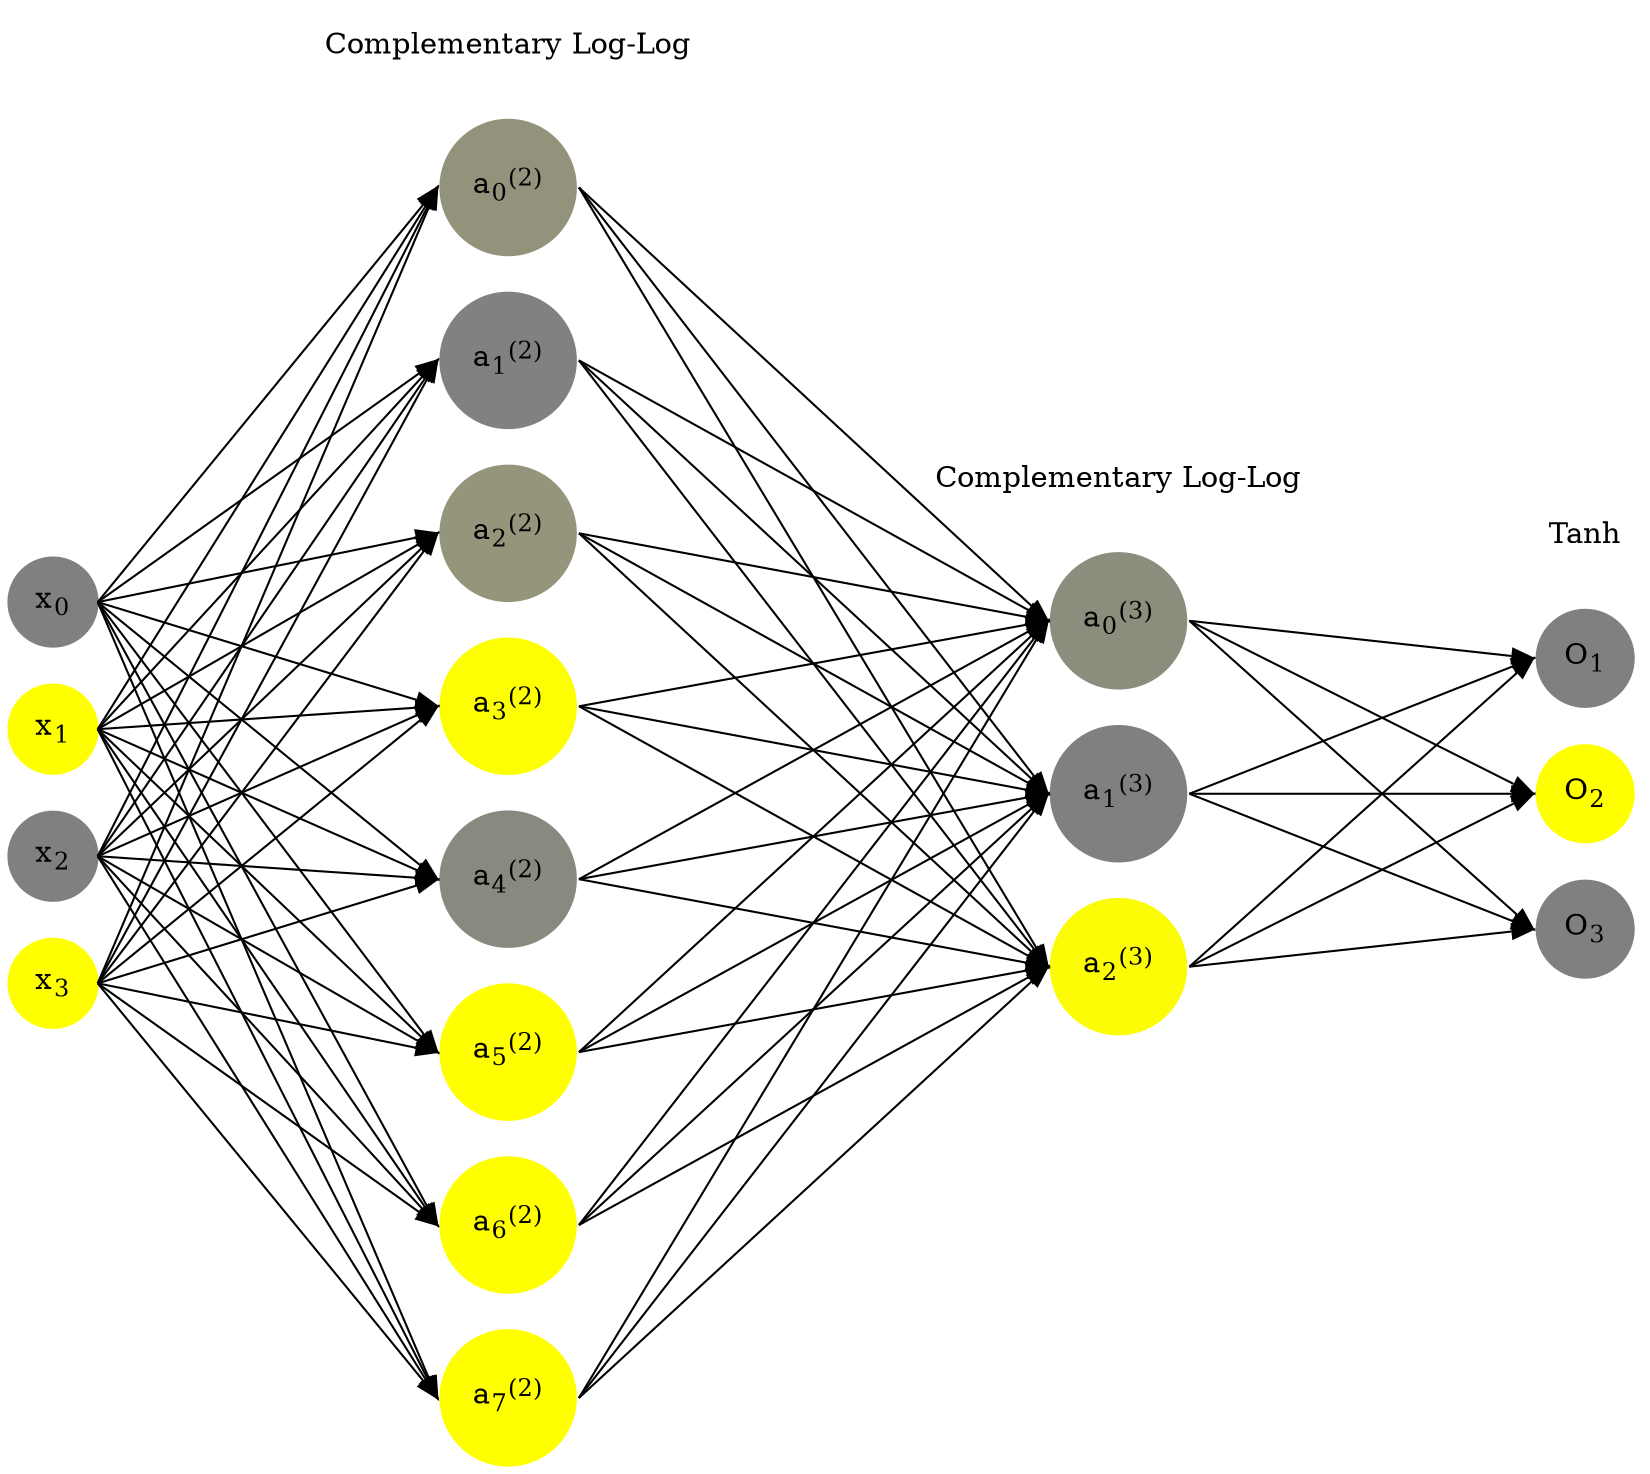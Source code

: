 digraph G {
	rankdir = LR;
	splines=false;
	edge[style=invis];
	ranksep= 1.4;
	{
	node [shape=circle, color="0.1667, 0.0, 0.5", style=filled, fillcolor="0.1667, 0.0, 0.5"];
	x0 [label=<x<sub>0</sub>>];
	}
	{
	node [shape=circle, color="0.1667, 1.0, 1.0", style=filled, fillcolor="0.1667, 1.0, 1.0"];
	x1 [label=<x<sub>1</sub>>];
	}
	{
	node [shape=circle, color="0.1667, 0.0, 0.5", style=filled, fillcolor="0.1667, 0.0, 0.5"];
	x2 [label=<x<sub>2</sub>>];
	}
	{
	node [shape=circle, color="0.1667, 1.0, 1.0", style=filled, fillcolor="0.1667, 1.0, 1.0"];
	x3 [label=<x<sub>3</sub>>];
	}
	{
	node [shape=circle, color="0.1667, 0.153438, 0.576719", style=filled, fillcolor="0.1667, 0.153438, 0.576719"];
	a02 [label=<a<sub>0</sub><sup>(2)</sup>>];
	}
	{
	node [shape=circle, color="0.1667, 0.007866, 0.503933", style=filled, fillcolor="0.1667, 0.007866, 0.503933"];
	a12 [label=<a<sub>1</sub><sup>(2)</sup>>];
	}
	{
	node [shape=circle, color="0.1667, 0.171002, 0.585501", style=filled, fillcolor="0.1667, 0.171002, 0.585501"];
	a22 [label=<a<sub>2</sub><sup>(2)</sup>>];
	}
	{
	node [shape=circle, color="0.1667, 0.990736, 0.995368", style=filled, fillcolor="0.1667, 0.990736, 0.995368"];
	a32 [label=<a<sub>3</sub><sup>(2)</sup>>];
	}
	{
	node [shape=circle, color="0.1667, 0.071962, 0.535981", style=filled, fillcolor="0.1667, 0.071962, 0.535981"];
	a42 [label=<a<sub>4</sub><sup>(2)</sup>>];
	}
	{
	node [shape=circle, color="0.1667, 1.000000, 1.000000", style=filled, fillcolor="0.1667, 1.000000, 1.000000"];
	a52 [label=<a<sub>5</sub><sup>(2)</sup>>];
	}
	{
	node [shape=circle, color="0.1667, 0.999972, 0.999986", style=filled, fillcolor="0.1667, 0.999972, 0.999986"];
	a62 [label=<a<sub>6</sub><sup>(2)</sup>>];
	}
	{
	node [shape=circle, color="0.1667, 0.999060, 0.999530", style=filled, fillcolor="0.1667, 0.999060, 0.999530"];
	a72 [label=<a<sub>7</sub><sup>(2)</sup>>];
	}
	{
	node [shape=circle, color="0.1667, 0.102406, 0.551203", style=filled, fillcolor="0.1667, 0.102406, 0.551203"];
	a03 [label=<a<sub>0</sub><sup>(3)</sup>>];
	}
	{
	node [shape=circle, color="0.1667, 0.003497, 0.501749", style=filled, fillcolor="0.1667, 0.003497, 0.501749"];
	a13 [label=<a<sub>1</sub><sup>(3)</sup>>];
	}
	{
	node [shape=circle, color="0.1667, 0.969850, 0.984925", style=filled, fillcolor="0.1667, 0.969850, 0.984925"];
	a23 [label=<a<sub>2</sub><sup>(3)</sup>>];
	}
	{
	node [shape=circle, color="0.1667, 0.0, 0.5", style=filled, fillcolor="0.1667, 0.0, 0.5"];
	O1 [label=<O<sub>1</sub>>];
	}
	{
	node [shape=circle, color="0.1667, 1.0, 1.0", style=filled, fillcolor="0.1667, 1.0, 1.0"];
	O2 [label=<O<sub>2</sub>>];
	}
	{
	node [shape=circle, color="0.1667, 0.0, 0.5", style=filled, fillcolor="0.1667, 0.0, 0.5"];
	O3 [label=<O<sub>3</sub>>];
	}
	{
	rank=same;
	x0->x1->x2->x3;
	}
	{
	rank=same;
	a02->a12->a22->a32->a42->a52->a62->a72;
	}
	{
	rank=same;
	a03->a13->a23;
	}
	{
	rank=same;
	O1->O2->O3;
	}
	l1 [shape=plaintext,label="Complementary Log-Log"];
	l1->a02;
	{rank=same; l1;a02};
	l2 [shape=plaintext,label="Complementary Log-Log"];
	l2->a03;
	{rank=same; l2;a03};
	l3 [shape=plaintext,label="Tanh"];
	l3->O1;
	{rank=same; l3;O1};
edge[style=solid, tailport=e, headport=w];
	{x0;x1;x2;x3} -> {a02;a12;a22;a32;a42;a52;a62;a72};
	{a02;a12;a22;a32;a42;a52;a62;a72} -> {a03;a13;a23};
	{a03;a13;a23} -> {O1,O2,O3};
}